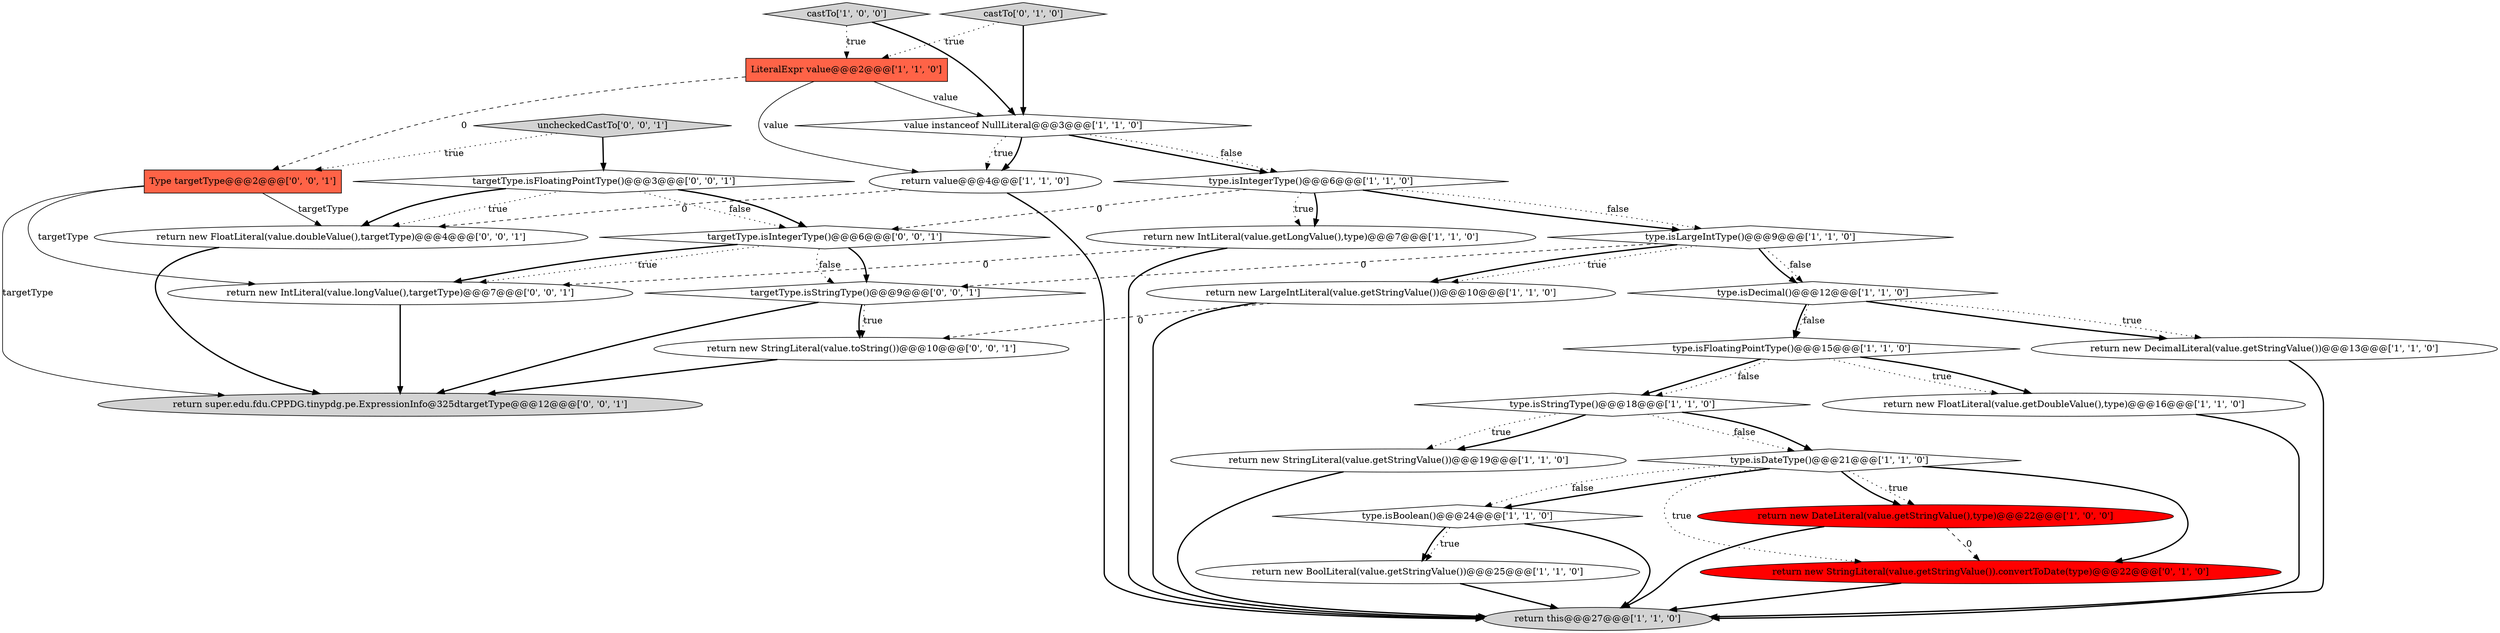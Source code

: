 digraph {
25 [style = filled, label = "targetType.isFloatingPointType()@@@3@@@['0', '0', '1']", fillcolor = white, shape = diamond image = "AAA0AAABBB3BBB"];
26 [style = filled, label = "Type targetType@@@2@@@['0', '0', '1']", fillcolor = tomato, shape = box image = "AAA0AAABBB3BBB"];
3 [style = filled, label = "return new LargeIntLiteral(value.getStringValue())@@@10@@@['1', '1', '0']", fillcolor = white, shape = ellipse image = "AAA0AAABBB1BBB"];
6 [style = filled, label = "type.isFloatingPointType()@@@15@@@['1', '1', '0']", fillcolor = white, shape = diamond image = "AAA0AAABBB1BBB"];
8 [style = filled, label = "return new StringLiteral(value.getStringValue())@@@19@@@['1', '1', '0']", fillcolor = white, shape = ellipse image = "AAA0AAABBB1BBB"];
2 [style = filled, label = "return new IntLiteral(value.getLongValue(),type)@@@7@@@['1', '1', '0']", fillcolor = white, shape = ellipse image = "AAA0AAABBB1BBB"];
13 [style = filled, label = "castTo['1', '0', '0']", fillcolor = lightgray, shape = diamond image = "AAA0AAABBB1BBB"];
0 [style = filled, label = "type.isLargeIntType()@@@9@@@['1', '1', '0']", fillcolor = white, shape = diamond image = "AAA0AAABBB1BBB"];
15 [style = filled, label = "LiteralExpr value@@@2@@@['1', '1', '0']", fillcolor = tomato, shape = box image = "AAA0AAABBB1BBB"];
5 [style = filled, label = "return new DecimalLiteral(value.getStringValue())@@@13@@@['1', '1', '0']", fillcolor = white, shape = ellipse image = "AAA0AAABBB1BBB"];
21 [style = filled, label = "uncheckedCastTo['0', '0', '1']", fillcolor = lightgray, shape = diamond image = "AAA0AAABBB3BBB"];
10 [style = filled, label = "type.isStringType()@@@18@@@['1', '1', '0']", fillcolor = white, shape = diamond image = "AAA0AAABBB1BBB"];
11 [style = filled, label = "return value@@@4@@@['1', '1', '0']", fillcolor = white, shape = ellipse image = "AAA0AAABBB1BBB"];
24 [style = filled, label = "return new StringLiteral(value.toString())@@@10@@@['0', '0', '1']", fillcolor = white, shape = ellipse image = "AAA0AAABBB3BBB"];
17 [style = filled, label = "type.isIntegerType()@@@6@@@['1', '1', '0']", fillcolor = white, shape = diamond image = "AAA0AAABBB1BBB"];
27 [style = filled, label = "targetType.isIntegerType()@@@6@@@['0', '0', '1']", fillcolor = white, shape = diamond image = "AAA0AAABBB3BBB"];
14 [style = filled, label = "return new DateLiteral(value.getStringValue(),type)@@@22@@@['1', '0', '0']", fillcolor = red, shape = ellipse image = "AAA1AAABBB1BBB"];
12 [style = filled, label = "return new FloatLiteral(value.getDoubleValue(),type)@@@16@@@['1', '1', '0']", fillcolor = white, shape = ellipse image = "AAA0AAABBB1BBB"];
1 [style = filled, label = "return new BoolLiteral(value.getStringValue())@@@25@@@['1', '1', '0']", fillcolor = white, shape = ellipse image = "AAA0AAABBB1BBB"];
20 [style = filled, label = "return new StringLiteral(value.getStringValue()).convertToDate(type)@@@22@@@['0', '1', '0']", fillcolor = red, shape = ellipse image = "AAA1AAABBB2BBB"];
19 [style = filled, label = "castTo['0', '1', '0']", fillcolor = lightgray, shape = diamond image = "AAA0AAABBB2BBB"];
16 [style = filled, label = "type.isDecimal()@@@12@@@['1', '1', '0']", fillcolor = white, shape = diamond image = "AAA0AAABBB1BBB"];
29 [style = filled, label = "return new IntLiteral(value.longValue(),targetType)@@@7@@@['0', '0', '1']", fillcolor = white, shape = ellipse image = "AAA0AAABBB3BBB"];
23 [style = filled, label = "targetType.isStringType()@@@9@@@['0', '0', '1']", fillcolor = white, shape = diamond image = "AAA0AAABBB3BBB"];
18 [style = filled, label = "return this@@@27@@@['1', '1', '0']", fillcolor = lightgray, shape = ellipse image = "AAA0AAABBB1BBB"];
22 [style = filled, label = "return super.edu.fdu.CPPDG.tinypdg.pe.ExpressionInfo@325dtargetType@@@12@@@['0', '0', '1']", fillcolor = lightgray, shape = ellipse image = "AAA0AAABBB3BBB"];
9 [style = filled, label = "type.isDateType()@@@21@@@['1', '1', '0']", fillcolor = white, shape = diamond image = "AAA0AAABBB1BBB"];
4 [style = filled, label = "value instanceof NullLiteral@@@3@@@['1', '1', '0']", fillcolor = white, shape = diamond image = "AAA0AAABBB1BBB"];
7 [style = filled, label = "type.isBoolean()@@@24@@@['1', '1', '0']", fillcolor = white, shape = diamond image = "AAA0AAABBB1BBB"];
28 [style = filled, label = "return new FloatLiteral(value.doubleValue(),targetType)@@@4@@@['0', '0', '1']", fillcolor = white, shape = ellipse image = "AAA0AAABBB3BBB"];
15->4 [style = solid, label="value"];
0->3 [style = bold, label=""];
10->8 [style = dotted, label="true"];
0->16 [style = bold, label=""];
25->28 [style = bold, label=""];
7->1 [style = bold, label=""];
26->22 [style = solid, label="targetType"];
4->17 [style = bold, label=""];
8->18 [style = bold, label=""];
16->6 [style = bold, label=""];
0->23 [style = dashed, label="0"];
3->24 [style = dashed, label="0"];
25->27 [style = dotted, label="false"];
4->11 [style = dotted, label="true"];
14->20 [style = dashed, label="0"];
2->18 [style = bold, label=""];
1->18 [style = bold, label=""];
9->20 [style = bold, label=""];
25->28 [style = dotted, label="true"];
5->18 [style = bold, label=""];
21->25 [style = bold, label=""];
19->15 [style = dotted, label="true"];
9->7 [style = bold, label=""];
17->27 [style = dashed, label="0"];
17->0 [style = dotted, label="false"];
24->22 [style = bold, label=""];
4->17 [style = dotted, label="false"];
27->23 [style = dotted, label="false"];
9->14 [style = dotted, label="true"];
11->18 [style = bold, label=""];
3->18 [style = bold, label=""];
20->18 [style = bold, label=""];
9->7 [style = dotted, label="false"];
25->27 [style = bold, label=""];
11->28 [style = dashed, label="0"];
0->16 [style = dotted, label="false"];
23->24 [style = bold, label=""];
17->0 [style = bold, label=""];
23->22 [style = bold, label=""];
21->26 [style = dotted, label="true"];
17->2 [style = bold, label=""];
10->8 [style = bold, label=""];
27->29 [style = dotted, label="true"];
15->11 [style = solid, label="value"];
26->28 [style = solid, label="targetType"];
2->29 [style = dashed, label="0"];
6->10 [style = bold, label=""];
9->20 [style = dotted, label="true"];
16->5 [style = dotted, label="true"];
12->18 [style = bold, label=""];
16->6 [style = dotted, label="false"];
9->14 [style = bold, label=""];
16->5 [style = bold, label=""];
7->18 [style = bold, label=""];
27->23 [style = bold, label=""];
15->26 [style = dashed, label="0"];
10->9 [style = dotted, label="false"];
13->15 [style = dotted, label="true"];
17->2 [style = dotted, label="true"];
10->9 [style = bold, label=""];
0->3 [style = dotted, label="true"];
6->12 [style = dotted, label="true"];
14->18 [style = bold, label=""];
6->10 [style = dotted, label="false"];
19->4 [style = bold, label=""];
27->29 [style = bold, label=""];
7->1 [style = dotted, label="true"];
4->11 [style = bold, label=""];
29->22 [style = bold, label=""];
23->24 [style = dotted, label="true"];
26->29 [style = solid, label="targetType"];
28->22 [style = bold, label=""];
13->4 [style = bold, label=""];
6->12 [style = bold, label=""];
}
